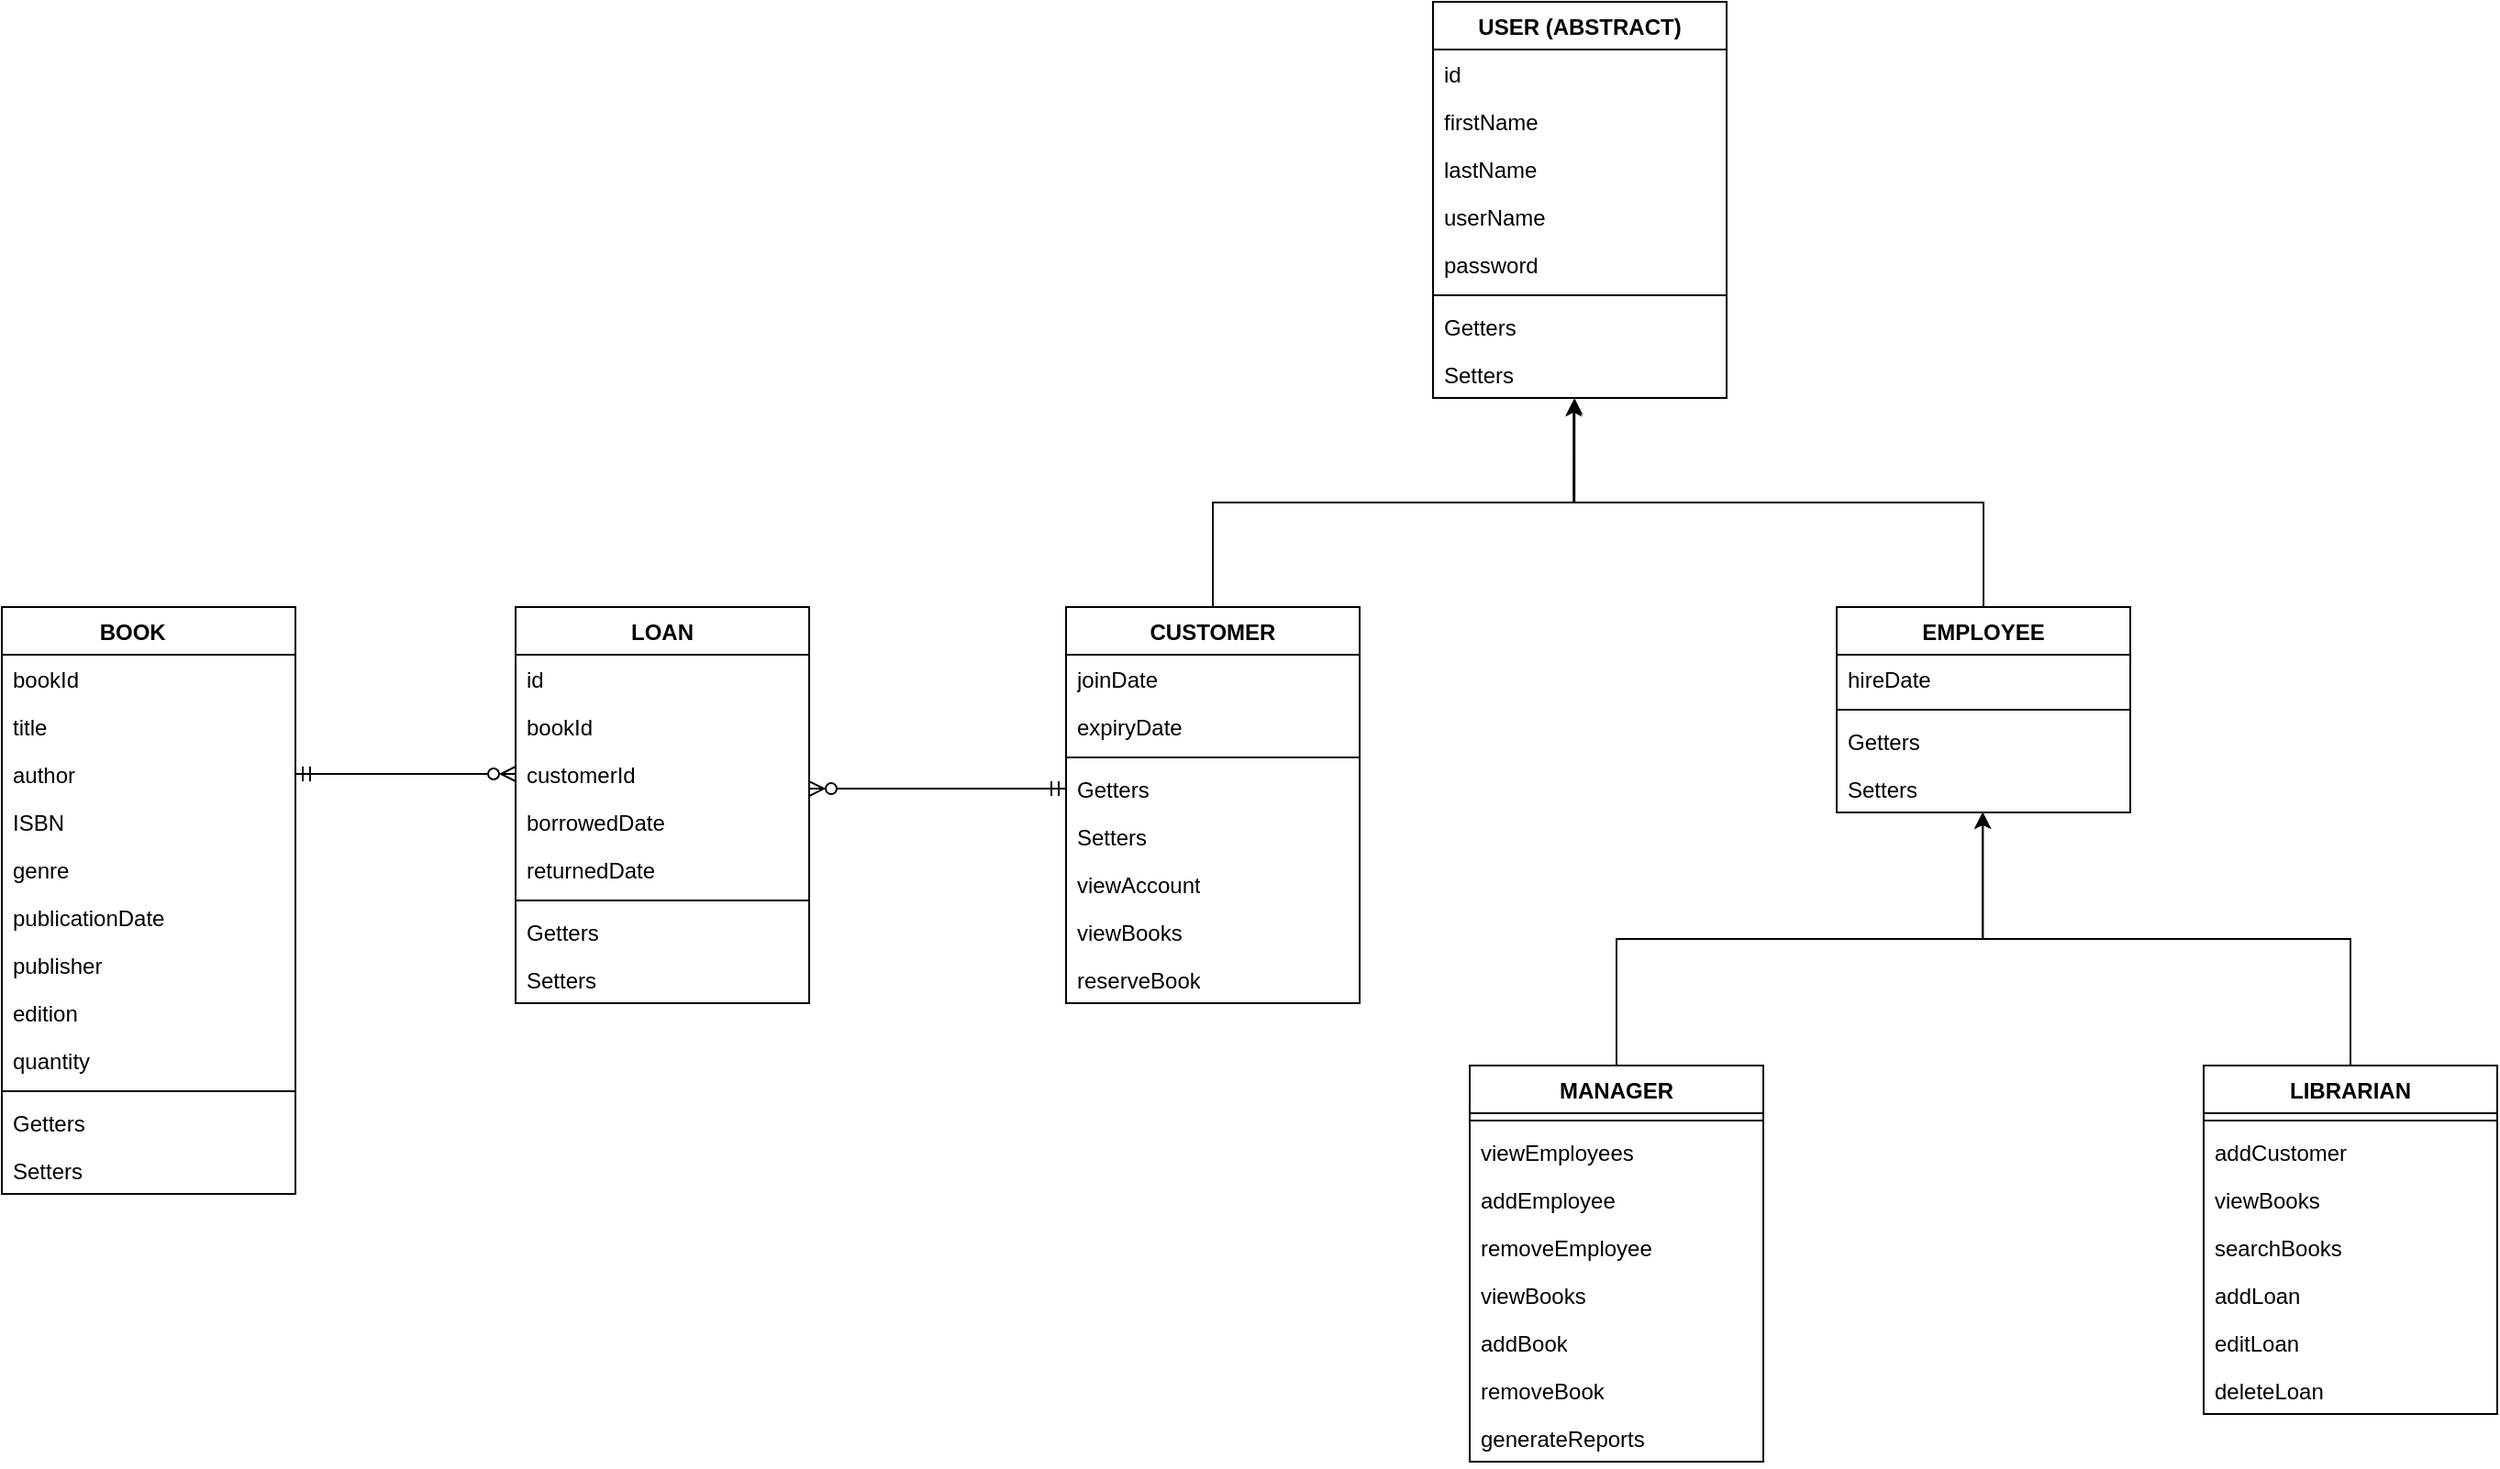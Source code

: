 <mxfile version="21.6.8" type="device">
  <diagram name="Page-1" id="CSYK2k617YcpmKGUO5YE">
    <mxGraphModel dx="2284" dy="1936" grid="1" gridSize="10" guides="1" tooltips="1" connect="1" arrows="1" fold="1" page="1" pageScale="1" pageWidth="850" pageHeight="1100" math="0" shadow="0">
      <root>
        <mxCell id="0" />
        <mxCell id="1" parent="0" />
        <mxCell id="xGy6aQmsAo6uBfK0OafM-1" value="BOOK&lt;span style=&quot;white-space: pre;&quot;&gt;&#x9;&lt;/span&gt;" style="swimlane;fontStyle=1;align=center;verticalAlign=top;childLayout=stackLayout;horizontal=1;startSize=26;horizontalStack=0;resizeParent=1;resizeParentMax=0;resizeLast=0;collapsible=1;marginBottom=0;whiteSpace=wrap;html=1;" parent="1" vertex="1">
          <mxGeometry x="-440" y="310" width="160" height="320" as="geometry">
            <mxRectangle x="-440" y="310" width="90" height="30" as="alternateBounds" />
          </mxGeometry>
        </mxCell>
        <mxCell id="xGy6aQmsAo6uBfK0OafM-2" value="bookId" style="text;strokeColor=none;fillColor=none;align=left;verticalAlign=top;spacingLeft=4;spacingRight=4;overflow=hidden;rotatable=0;points=[[0,0.5],[1,0.5]];portConstraint=eastwest;whiteSpace=wrap;html=1;" parent="xGy6aQmsAo6uBfK0OafM-1" vertex="1">
          <mxGeometry y="26" width="160" height="26" as="geometry" />
        </mxCell>
        <mxCell id="xGy6aQmsAo6uBfK0OafM-5" value="title" style="text;strokeColor=none;fillColor=none;align=left;verticalAlign=top;spacingLeft=4;spacingRight=4;overflow=hidden;rotatable=0;points=[[0,0.5],[1,0.5]];portConstraint=eastwest;whiteSpace=wrap;html=1;" parent="xGy6aQmsAo6uBfK0OafM-1" vertex="1">
          <mxGeometry y="52" width="160" height="26" as="geometry" />
        </mxCell>
        <mxCell id="xGy6aQmsAo6uBfK0OafM-6" value="author" style="text;strokeColor=none;fillColor=none;align=left;verticalAlign=top;spacingLeft=4;spacingRight=4;overflow=hidden;rotatable=0;points=[[0,0.5],[1,0.5]];portConstraint=eastwest;whiteSpace=wrap;html=1;" parent="xGy6aQmsAo6uBfK0OafM-1" vertex="1">
          <mxGeometry y="78" width="160" height="26" as="geometry" />
        </mxCell>
        <mxCell id="xGy6aQmsAo6uBfK0OafM-7" value="ISBN" style="text;strokeColor=none;fillColor=none;align=left;verticalAlign=top;spacingLeft=4;spacingRight=4;overflow=hidden;rotatable=0;points=[[0,0.5],[1,0.5]];portConstraint=eastwest;whiteSpace=wrap;html=1;" parent="xGy6aQmsAo6uBfK0OafM-1" vertex="1">
          <mxGeometry y="104" width="160" height="26" as="geometry" />
        </mxCell>
        <mxCell id="xGy6aQmsAo6uBfK0OafM-8" value="genre" style="text;strokeColor=none;fillColor=none;align=left;verticalAlign=top;spacingLeft=4;spacingRight=4;overflow=hidden;rotatable=0;points=[[0,0.5],[1,0.5]];portConstraint=eastwest;whiteSpace=wrap;html=1;" parent="xGy6aQmsAo6uBfK0OafM-1" vertex="1">
          <mxGeometry y="130" width="160" height="26" as="geometry" />
        </mxCell>
        <mxCell id="xGy6aQmsAo6uBfK0OafM-9" value="publicationDate" style="text;strokeColor=none;fillColor=none;align=left;verticalAlign=top;spacingLeft=4;spacingRight=4;overflow=hidden;rotatable=0;points=[[0,0.5],[1,0.5]];portConstraint=eastwest;whiteSpace=wrap;html=1;" parent="xGy6aQmsAo6uBfK0OafM-1" vertex="1">
          <mxGeometry y="156" width="160" height="26" as="geometry" />
        </mxCell>
        <mxCell id="xGy6aQmsAo6uBfK0OafM-10" value="publisher" style="text;strokeColor=none;fillColor=none;align=left;verticalAlign=top;spacingLeft=4;spacingRight=4;overflow=hidden;rotatable=0;points=[[0,0.5],[1,0.5]];portConstraint=eastwest;whiteSpace=wrap;html=1;" parent="xGy6aQmsAo6uBfK0OafM-1" vertex="1">
          <mxGeometry y="182" width="160" height="26" as="geometry" />
        </mxCell>
        <mxCell id="xGy6aQmsAo6uBfK0OafM-11" value="edition" style="text;strokeColor=none;fillColor=none;align=left;verticalAlign=top;spacingLeft=4;spacingRight=4;overflow=hidden;rotatable=0;points=[[0,0.5],[1,0.5]];portConstraint=eastwest;whiteSpace=wrap;html=1;" parent="xGy6aQmsAo6uBfK0OafM-1" vertex="1">
          <mxGeometry y="208" width="160" height="26" as="geometry" />
        </mxCell>
        <mxCell id="xGy6aQmsAo6uBfK0OafM-12" value="quantity" style="text;strokeColor=none;fillColor=none;align=left;verticalAlign=top;spacingLeft=4;spacingRight=4;overflow=hidden;rotatable=0;points=[[0,0.5],[1,0.5]];portConstraint=eastwest;whiteSpace=wrap;html=1;" parent="xGy6aQmsAo6uBfK0OafM-1" vertex="1">
          <mxGeometry y="234" width="160" height="26" as="geometry" />
        </mxCell>
        <mxCell id="xGy6aQmsAo6uBfK0OafM-3" value="" style="line;strokeWidth=1;fillColor=none;align=left;verticalAlign=middle;spacingTop=-1;spacingLeft=3;spacingRight=3;rotatable=0;labelPosition=right;points=[];portConstraint=eastwest;strokeColor=inherit;" parent="xGy6aQmsAo6uBfK0OafM-1" vertex="1">
          <mxGeometry y="260" width="160" height="8" as="geometry" />
        </mxCell>
        <mxCell id="xGy6aQmsAo6uBfK0OafM-4" value="Getters" style="text;strokeColor=none;fillColor=none;align=left;verticalAlign=top;spacingLeft=4;spacingRight=4;overflow=hidden;rotatable=0;points=[[0,0.5],[1,0.5]];portConstraint=eastwest;whiteSpace=wrap;html=1;" parent="xGy6aQmsAo6uBfK0OafM-1" vertex="1">
          <mxGeometry y="268" width="160" height="26" as="geometry" />
        </mxCell>
        <mxCell id="xGy6aQmsAo6uBfK0OafM-13" value="Setters" style="text;strokeColor=none;fillColor=none;align=left;verticalAlign=top;spacingLeft=4;spacingRight=4;overflow=hidden;rotatable=0;points=[[0,0.5],[1,0.5]];portConstraint=eastwest;whiteSpace=wrap;html=1;" parent="xGy6aQmsAo6uBfK0OafM-1" vertex="1">
          <mxGeometry y="294" width="160" height="26" as="geometry" />
        </mxCell>
        <mxCell id="xGy6aQmsAo6uBfK0OafM-14" value="USER (ABSTRACT)" style="swimlane;fontStyle=1;align=center;verticalAlign=top;childLayout=stackLayout;horizontal=1;startSize=26;horizontalStack=0;resizeParent=1;resizeParentMax=0;resizeLast=0;collapsible=1;marginBottom=0;whiteSpace=wrap;html=1;" parent="1" vertex="1">
          <mxGeometry x="340" y="-20" width="160" height="216" as="geometry">
            <mxRectangle x="340" width="170" height="30" as="alternateBounds" />
          </mxGeometry>
        </mxCell>
        <mxCell id="xGy6aQmsAo6uBfK0OafM-15" value="id" style="text;strokeColor=none;fillColor=none;align=left;verticalAlign=top;spacingLeft=4;spacingRight=4;overflow=hidden;rotatable=0;points=[[0,0.5],[1,0.5]];portConstraint=eastwest;whiteSpace=wrap;html=1;" parent="xGy6aQmsAo6uBfK0OafM-14" vertex="1">
          <mxGeometry y="26" width="160" height="26" as="geometry" />
        </mxCell>
        <mxCell id="xGy6aQmsAo6uBfK0OafM-18" value="firstName" style="text;strokeColor=none;fillColor=none;align=left;verticalAlign=top;spacingLeft=4;spacingRight=4;overflow=hidden;rotatable=0;points=[[0,0.5],[1,0.5]];portConstraint=eastwest;whiteSpace=wrap;html=1;" parent="xGy6aQmsAo6uBfK0OafM-14" vertex="1">
          <mxGeometry y="52" width="160" height="26" as="geometry" />
        </mxCell>
        <mxCell id="xGy6aQmsAo6uBfK0OafM-19" value="lastName" style="text;strokeColor=none;fillColor=none;align=left;verticalAlign=top;spacingLeft=4;spacingRight=4;overflow=hidden;rotatable=0;points=[[0,0.5],[1,0.5]];portConstraint=eastwest;whiteSpace=wrap;html=1;" parent="xGy6aQmsAo6uBfK0OafM-14" vertex="1">
          <mxGeometry y="78" width="160" height="26" as="geometry" />
        </mxCell>
        <mxCell id="xGy6aQmsAo6uBfK0OafM-22" value="userName" style="text;strokeColor=none;fillColor=none;align=left;verticalAlign=top;spacingLeft=4;spacingRight=4;overflow=hidden;rotatable=0;points=[[0,0.5],[1,0.5]];portConstraint=eastwest;whiteSpace=wrap;html=1;" parent="xGy6aQmsAo6uBfK0OafM-14" vertex="1">
          <mxGeometry y="104" width="160" height="26" as="geometry" />
        </mxCell>
        <mxCell id="xGy6aQmsAo6uBfK0OafM-23" value="password" style="text;strokeColor=none;fillColor=none;align=left;verticalAlign=top;spacingLeft=4;spacingRight=4;overflow=hidden;rotatable=0;points=[[0,0.5],[1,0.5]];portConstraint=eastwest;whiteSpace=wrap;html=1;" parent="xGy6aQmsAo6uBfK0OafM-14" vertex="1">
          <mxGeometry y="130" width="160" height="26" as="geometry" />
        </mxCell>
        <mxCell id="xGy6aQmsAo6uBfK0OafM-16" value="" style="line;strokeWidth=1;fillColor=none;align=left;verticalAlign=middle;spacingTop=-1;spacingLeft=3;spacingRight=3;rotatable=0;labelPosition=right;points=[];portConstraint=eastwest;strokeColor=inherit;" parent="xGy6aQmsAo6uBfK0OafM-14" vertex="1">
          <mxGeometry y="156" width="160" height="8" as="geometry" />
        </mxCell>
        <mxCell id="xGy6aQmsAo6uBfK0OafM-17" value="Getters" style="text;strokeColor=none;fillColor=none;align=left;verticalAlign=top;spacingLeft=4;spacingRight=4;overflow=hidden;rotatable=0;points=[[0,0.5],[1,0.5]];portConstraint=eastwest;whiteSpace=wrap;html=1;" parent="xGy6aQmsAo6uBfK0OafM-14" vertex="1">
          <mxGeometry y="164" width="160" height="26" as="geometry" />
        </mxCell>
        <mxCell id="xGy6aQmsAo6uBfK0OafM-24" value="Setters" style="text;strokeColor=none;fillColor=none;align=left;verticalAlign=top;spacingLeft=4;spacingRight=4;overflow=hidden;rotatable=0;points=[[0,0.5],[1,0.5]];portConstraint=eastwest;whiteSpace=wrap;html=1;" parent="xGy6aQmsAo6uBfK0OafM-14" vertex="1">
          <mxGeometry y="190" width="160" height="26" as="geometry" />
        </mxCell>
        <mxCell id="xGy6aQmsAo6uBfK0OafM-25" value="LOAN" style="swimlane;fontStyle=1;align=center;verticalAlign=top;childLayout=stackLayout;horizontal=1;startSize=26;horizontalStack=0;resizeParent=1;resizeParentMax=0;resizeLast=0;collapsible=1;marginBottom=0;whiteSpace=wrap;html=1;" parent="1" vertex="1">
          <mxGeometry x="-160" y="310" width="160" height="216" as="geometry">
            <mxRectangle x="-160" y="310" width="70" height="30" as="alternateBounds" />
          </mxGeometry>
        </mxCell>
        <mxCell id="xGy6aQmsAo6uBfK0OafM-26" value="id" style="text;strokeColor=none;fillColor=none;align=left;verticalAlign=top;spacingLeft=4;spacingRight=4;overflow=hidden;rotatable=0;points=[[0,0.5],[1,0.5]];portConstraint=eastwest;whiteSpace=wrap;html=1;" parent="xGy6aQmsAo6uBfK0OafM-25" vertex="1">
          <mxGeometry y="26" width="160" height="26" as="geometry" />
        </mxCell>
        <mxCell id="xGy6aQmsAo6uBfK0OafM-29" value="bookId" style="text;strokeColor=none;fillColor=none;align=left;verticalAlign=top;spacingLeft=4;spacingRight=4;overflow=hidden;rotatable=0;points=[[0,0.5],[1,0.5]];portConstraint=eastwest;whiteSpace=wrap;html=1;" parent="xGy6aQmsAo6uBfK0OafM-25" vertex="1">
          <mxGeometry y="52" width="160" height="26" as="geometry" />
        </mxCell>
        <mxCell id="xGy6aQmsAo6uBfK0OafM-30" value="customerId" style="text;strokeColor=none;fillColor=none;align=left;verticalAlign=top;spacingLeft=4;spacingRight=4;overflow=hidden;rotatable=0;points=[[0,0.5],[1,0.5]];portConstraint=eastwest;whiteSpace=wrap;html=1;" parent="xGy6aQmsAo6uBfK0OafM-25" vertex="1">
          <mxGeometry y="78" width="160" height="26" as="geometry" />
        </mxCell>
        <mxCell id="xGy6aQmsAo6uBfK0OafM-31" value="borrowedDate" style="text;strokeColor=none;fillColor=none;align=left;verticalAlign=top;spacingLeft=4;spacingRight=4;overflow=hidden;rotatable=0;points=[[0,0.5],[1,0.5]];portConstraint=eastwest;whiteSpace=wrap;html=1;" parent="xGy6aQmsAo6uBfK0OafM-25" vertex="1">
          <mxGeometry y="104" width="160" height="26" as="geometry" />
        </mxCell>
        <mxCell id="xGy6aQmsAo6uBfK0OafM-32" value="returnedDate" style="text;strokeColor=none;fillColor=none;align=left;verticalAlign=top;spacingLeft=4;spacingRight=4;overflow=hidden;rotatable=0;points=[[0,0.5],[1,0.5]];portConstraint=eastwest;whiteSpace=wrap;html=1;" parent="xGy6aQmsAo6uBfK0OafM-25" vertex="1">
          <mxGeometry y="130" width="160" height="26" as="geometry" />
        </mxCell>
        <mxCell id="xGy6aQmsAo6uBfK0OafM-27" value="" style="line;strokeWidth=1;fillColor=none;align=left;verticalAlign=middle;spacingTop=-1;spacingLeft=3;spacingRight=3;rotatable=0;labelPosition=right;points=[];portConstraint=eastwest;strokeColor=inherit;" parent="xGy6aQmsAo6uBfK0OafM-25" vertex="1">
          <mxGeometry y="156" width="160" height="8" as="geometry" />
        </mxCell>
        <mxCell id="xGy6aQmsAo6uBfK0OafM-28" value="Getters" style="text;strokeColor=none;fillColor=none;align=left;verticalAlign=top;spacingLeft=4;spacingRight=4;overflow=hidden;rotatable=0;points=[[0,0.5],[1,0.5]];portConstraint=eastwest;whiteSpace=wrap;html=1;" parent="xGy6aQmsAo6uBfK0OafM-25" vertex="1">
          <mxGeometry y="164" width="160" height="26" as="geometry" />
        </mxCell>
        <mxCell id="xGy6aQmsAo6uBfK0OafM-33" value="Setters" style="text;strokeColor=none;fillColor=none;align=left;verticalAlign=top;spacingLeft=4;spacingRight=4;overflow=hidden;rotatable=0;points=[[0,0.5],[1,0.5]];portConstraint=eastwest;whiteSpace=wrap;html=1;" parent="xGy6aQmsAo6uBfK0OafM-25" vertex="1">
          <mxGeometry y="190" width="160" height="26" as="geometry" />
        </mxCell>
        <mxCell id="xGy6aQmsAo6uBfK0OafM-76" style="edgeStyle=orthogonalEdgeStyle;rounded=0;orthogonalLoop=1;jettySize=auto;html=1;exitX=0.5;exitY=0;exitDx=0;exitDy=0;entryX=0.479;entryY=1.038;entryDx=0;entryDy=0;entryPerimeter=0;" parent="1" source="xGy6aQmsAo6uBfK0OafM-34" target="xGy6aQmsAo6uBfK0OafM-24" edge="1">
          <mxGeometry relative="1" as="geometry" />
        </mxCell>
        <mxCell id="xGy6aQmsAo6uBfK0OafM-34" value="CUSTOMER" style="swimlane;fontStyle=1;align=center;verticalAlign=top;childLayout=stackLayout;horizontal=1;startSize=26;horizontalStack=0;resizeParent=1;resizeParentMax=0;resizeLast=0;collapsible=1;marginBottom=0;whiteSpace=wrap;html=1;" parent="1" vertex="1">
          <mxGeometry x="140" y="310" width="160" height="216" as="geometry">
            <mxRectangle x="140" y="310" width="110" height="30" as="alternateBounds" />
          </mxGeometry>
        </mxCell>
        <mxCell id="xGy6aQmsAo6uBfK0OafM-48" value="joinDate" style="text;strokeColor=none;fillColor=none;align=left;verticalAlign=top;spacingLeft=4;spacingRight=4;overflow=hidden;rotatable=0;points=[[0,0.5],[1,0.5]];portConstraint=eastwest;whiteSpace=wrap;html=1;" parent="xGy6aQmsAo6uBfK0OafM-34" vertex="1">
          <mxGeometry y="26" width="160" height="26" as="geometry" />
        </mxCell>
        <mxCell id="xGy6aQmsAo6uBfK0OafM-35" value="expiryDate" style="text;strokeColor=none;fillColor=none;align=left;verticalAlign=top;spacingLeft=4;spacingRight=4;overflow=hidden;rotatable=0;points=[[0,0.5],[1,0.5]];portConstraint=eastwest;whiteSpace=wrap;html=1;" parent="xGy6aQmsAo6uBfK0OafM-34" vertex="1">
          <mxGeometry y="52" width="160" height="26" as="geometry" />
        </mxCell>
        <mxCell id="xGy6aQmsAo6uBfK0OafM-36" value="" style="line;strokeWidth=1;fillColor=none;align=left;verticalAlign=middle;spacingTop=-1;spacingLeft=3;spacingRight=3;rotatable=0;labelPosition=right;points=[];portConstraint=eastwest;strokeColor=inherit;" parent="xGy6aQmsAo6uBfK0OafM-34" vertex="1">
          <mxGeometry y="78" width="160" height="8" as="geometry" />
        </mxCell>
        <mxCell id="xGy6aQmsAo6uBfK0OafM-50" value="Getters" style="text;strokeColor=none;fillColor=none;align=left;verticalAlign=top;spacingLeft=4;spacingRight=4;overflow=hidden;rotatable=0;points=[[0,0.5],[1,0.5]];portConstraint=eastwest;whiteSpace=wrap;html=1;" parent="xGy6aQmsAo6uBfK0OafM-34" vertex="1">
          <mxGeometry y="86" width="160" height="26" as="geometry" />
        </mxCell>
        <mxCell id="xGy6aQmsAo6uBfK0OafM-37" value="Setters" style="text;strokeColor=none;fillColor=none;align=left;verticalAlign=top;spacingLeft=4;spacingRight=4;overflow=hidden;rotatable=0;points=[[0,0.5],[1,0.5]];portConstraint=eastwest;whiteSpace=wrap;html=1;" parent="xGy6aQmsAo6uBfK0OafM-34" vertex="1">
          <mxGeometry y="112" width="160" height="26" as="geometry" />
        </mxCell>
        <mxCell id="xGy6aQmsAo6uBfK0OafM-80" value="viewAccount" style="text;strokeColor=none;fillColor=none;align=left;verticalAlign=top;spacingLeft=4;spacingRight=4;overflow=hidden;rotatable=0;points=[[0,0.5],[1,0.5]];portConstraint=eastwest;whiteSpace=wrap;html=1;" parent="xGy6aQmsAo6uBfK0OafM-34" vertex="1">
          <mxGeometry y="138" width="160" height="26" as="geometry" />
        </mxCell>
        <mxCell id="xGy6aQmsAo6uBfK0OafM-81" value="viewBooks" style="text;strokeColor=none;fillColor=none;align=left;verticalAlign=top;spacingLeft=4;spacingRight=4;overflow=hidden;rotatable=0;points=[[0,0.5],[1,0.5]];portConstraint=eastwest;whiteSpace=wrap;html=1;" parent="xGy6aQmsAo6uBfK0OafM-34" vertex="1">
          <mxGeometry y="164" width="160" height="26" as="geometry" />
        </mxCell>
        <mxCell id="xGy6aQmsAo6uBfK0OafM-82" value="reserveBook" style="text;strokeColor=none;fillColor=none;align=left;verticalAlign=top;spacingLeft=4;spacingRight=4;overflow=hidden;rotatable=0;points=[[0,0.5],[1,0.5]];portConstraint=eastwest;whiteSpace=wrap;html=1;" parent="xGy6aQmsAo6uBfK0OafM-34" vertex="1">
          <mxGeometry y="190" width="160" height="26" as="geometry" />
        </mxCell>
        <mxCell id="xGy6aQmsAo6uBfK0OafM-77" style="edgeStyle=orthogonalEdgeStyle;rounded=0;orthogonalLoop=1;jettySize=auto;html=1;exitX=0.5;exitY=0;exitDx=0;exitDy=0;entryX=0.482;entryY=1.003;entryDx=0;entryDy=0;entryPerimeter=0;" parent="1" source="xGy6aQmsAo6uBfK0OafM-38" target="xGy6aQmsAo6uBfK0OafM-24" edge="1">
          <mxGeometry relative="1" as="geometry" />
        </mxCell>
        <mxCell id="xGy6aQmsAo6uBfK0OafM-38" value="EMPLOYEE" style="swimlane;fontStyle=1;align=center;verticalAlign=top;childLayout=stackLayout;horizontal=1;startSize=26;horizontalStack=0;resizeParent=1;resizeParentMax=0;resizeLast=0;collapsible=1;marginBottom=0;whiteSpace=wrap;html=1;" parent="1" vertex="1">
          <mxGeometry x="560" y="310" width="160" height="112" as="geometry">
            <mxRectangle x="560" y="310" width="110" height="30" as="alternateBounds" />
          </mxGeometry>
        </mxCell>
        <mxCell id="xGy6aQmsAo6uBfK0OafM-39" value="hireDate" style="text;strokeColor=none;fillColor=none;align=left;verticalAlign=top;spacingLeft=4;spacingRight=4;overflow=hidden;rotatable=0;points=[[0,0.5],[1,0.5]];portConstraint=eastwest;whiteSpace=wrap;html=1;" parent="xGy6aQmsAo6uBfK0OafM-38" vertex="1">
          <mxGeometry y="26" width="160" height="26" as="geometry" />
        </mxCell>
        <mxCell id="xGy6aQmsAo6uBfK0OafM-40" value="" style="line;strokeWidth=1;fillColor=none;align=left;verticalAlign=middle;spacingTop=-1;spacingLeft=3;spacingRight=3;rotatable=0;labelPosition=right;points=[];portConstraint=eastwest;strokeColor=inherit;" parent="xGy6aQmsAo6uBfK0OafM-38" vertex="1">
          <mxGeometry y="52" width="160" height="8" as="geometry" />
        </mxCell>
        <mxCell id="xGy6aQmsAo6uBfK0OafM-41" value="Getters" style="text;strokeColor=none;fillColor=none;align=left;verticalAlign=top;spacingLeft=4;spacingRight=4;overflow=hidden;rotatable=0;points=[[0,0.5],[1,0.5]];portConstraint=eastwest;whiteSpace=wrap;html=1;" parent="xGy6aQmsAo6uBfK0OafM-38" vertex="1">
          <mxGeometry y="60" width="160" height="26" as="geometry" />
        </mxCell>
        <mxCell id="xGy6aQmsAo6uBfK0OafM-53" value="Setters" style="text;strokeColor=none;fillColor=none;align=left;verticalAlign=top;spacingLeft=4;spacingRight=4;overflow=hidden;rotatable=0;points=[[0,0.5],[1,0.5]];portConstraint=eastwest;whiteSpace=wrap;html=1;" parent="xGy6aQmsAo6uBfK0OafM-38" vertex="1">
          <mxGeometry y="86" width="160" height="26" as="geometry" />
        </mxCell>
        <mxCell id="xGy6aQmsAo6uBfK0OafM-79" style="edgeStyle=orthogonalEdgeStyle;rounded=0;orthogonalLoop=1;jettySize=auto;html=1;exitX=0.5;exitY=0;exitDx=0;exitDy=0;entryX=0.497;entryY=0.993;entryDx=0;entryDy=0;entryPerimeter=0;" parent="1" source="xGy6aQmsAo6uBfK0OafM-54" target="xGy6aQmsAo6uBfK0OafM-53" edge="1">
          <mxGeometry relative="1" as="geometry" />
        </mxCell>
        <mxCell id="xGy6aQmsAo6uBfK0OafM-54" value="MANAGER" style="swimlane;fontStyle=1;align=center;verticalAlign=top;childLayout=stackLayout;horizontal=1;startSize=26;horizontalStack=0;resizeParent=1;resizeParentMax=0;resizeLast=0;collapsible=1;marginBottom=0;whiteSpace=wrap;html=1;" parent="1" vertex="1">
          <mxGeometry x="360" y="560" width="160" height="216" as="geometry">
            <mxRectangle x="360" y="550" width="160" height="30" as="alternateBounds" />
          </mxGeometry>
        </mxCell>
        <mxCell id="xGy6aQmsAo6uBfK0OafM-56" value="" style="line;strokeWidth=1;fillColor=none;align=left;verticalAlign=middle;spacingTop=-1;spacingLeft=3;spacingRight=3;rotatable=0;labelPosition=right;points=[];portConstraint=eastwest;strokeColor=inherit;" parent="xGy6aQmsAo6uBfK0OafM-54" vertex="1">
          <mxGeometry y="26" width="160" height="8" as="geometry" />
        </mxCell>
        <mxCell id="xGy6aQmsAo6uBfK0OafM-57" value="viewEmployees" style="text;strokeColor=none;fillColor=none;align=left;verticalAlign=top;spacingLeft=4;spacingRight=4;overflow=hidden;rotatable=0;points=[[0,0.5],[1,0.5]];portConstraint=eastwest;whiteSpace=wrap;html=1;" parent="xGy6aQmsAo6uBfK0OafM-54" vertex="1">
          <mxGeometry y="34" width="160" height="26" as="geometry" />
        </mxCell>
        <mxCell id="xGy6aQmsAo6uBfK0OafM-58" value="addEmployee" style="text;strokeColor=none;fillColor=none;align=left;verticalAlign=top;spacingLeft=4;spacingRight=4;overflow=hidden;rotatable=0;points=[[0,0.5],[1,0.5]];portConstraint=eastwest;whiteSpace=wrap;html=1;" parent="xGy6aQmsAo6uBfK0OafM-54" vertex="1">
          <mxGeometry y="60" width="160" height="26" as="geometry" />
        </mxCell>
        <mxCell id="xGy6aQmsAo6uBfK0OafM-59" value="removeEmployee" style="text;strokeColor=none;fillColor=none;align=left;verticalAlign=top;spacingLeft=4;spacingRight=4;overflow=hidden;rotatable=0;points=[[0,0.5],[1,0.5]];portConstraint=eastwest;whiteSpace=wrap;html=1;" parent="xGy6aQmsAo6uBfK0OafM-54" vertex="1">
          <mxGeometry y="86" width="160" height="26" as="geometry" />
        </mxCell>
        <mxCell id="xGy6aQmsAo6uBfK0OafM-60" value="viewBooks" style="text;strokeColor=none;fillColor=none;align=left;verticalAlign=top;spacingLeft=4;spacingRight=4;overflow=hidden;rotatable=0;points=[[0,0.5],[1,0.5]];portConstraint=eastwest;whiteSpace=wrap;html=1;" parent="xGy6aQmsAo6uBfK0OafM-54" vertex="1">
          <mxGeometry y="112" width="160" height="26" as="geometry" />
        </mxCell>
        <mxCell id="xGy6aQmsAo6uBfK0OafM-61" value="addBook" style="text;strokeColor=none;fillColor=none;align=left;verticalAlign=top;spacingLeft=4;spacingRight=4;overflow=hidden;rotatable=0;points=[[0,0.5],[1,0.5]];portConstraint=eastwest;whiteSpace=wrap;html=1;" parent="xGy6aQmsAo6uBfK0OafM-54" vertex="1">
          <mxGeometry y="138" width="160" height="26" as="geometry" />
        </mxCell>
        <mxCell id="xGy6aQmsAo6uBfK0OafM-62" value="removeBook" style="text;strokeColor=none;fillColor=none;align=left;verticalAlign=top;spacingLeft=4;spacingRight=4;overflow=hidden;rotatable=0;points=[[0,0.5],[1,0.5]];portConstraint=eastwest;whiteSpace=wrap;html=1;" parent="xGy6aQmsAo6uBfK0OafM-54" vertex="1">
          <mxGeometry y="164" width="160" height="26" as="geometry" />
        </mxCell>
        <mxCell id="xGy6aQmsAo6uBfK0OafM-63" value="generateReports" style="text;strokeColor=none;fillColor=none;align=left;verticalAlign=top;spacingLeft=4;spacingRight=4;overflow=hidden;rotatable=0;points=[[0,0.5],[1,0.5]];portConstraint=eastwest;whiteSpace=wrap;html=1;" parent="xGy6aQmsAo6uBfK0OafM-54" vertex="1">
          <mxGeometry y="190" width="160" height="26" as="geometry" />
        </mxCell>
        <mxCell id="xGy6aQmsAo6uBfK0OafM-78" style="edgeStyle=orthogonalEdgeStyle;rounded=0;orthogonalLoop=1;jettySize=auto;html=1;exitX=0.5;exitY=0;exitDx=0;exitDy=0;entryX=0.498;entryY=0.996;entryDx=0;entryDy=0;entryPerimeter=0;" parent="1" source="xGy6aQmsAo6uBfK0OafM-64" target="xGy6aQmsAo6uBfK0OafM-53" edge="1">
          <mxGeometry relative="1" as="geometry" />
        </mxCell>
        <mxCell id="xGy6aQmsAo6uBfK0OafM-64" value="LIBRARIAN" style="swimlane;fontStyle=1;align=center;verticalAlign=top;childLayout=stackLayout;horizontal=1;startSize=26;horizontalStack=0;resizeParent=1;resizeParentMax=0;resizeLast=0;collapsible=1;marginBottom=0;whiteSpace=wrap;html=1;" parent="1" vertex="1">
          <mxGeometry x="760" y="560" width="160" height="190" as="geometry">
            <mxRectangle x="760" y="550" width="110" height="30" as="alternateBounds" />
          </mxGeometry>
        </mxCell>
        <mxCell id="xGy6aQmsAo6uBfK0OafM-66" value="" style="line;strokeWidth=1;fillColor=none;align=left;verticalAlign=middle;spacingTop=-1;spacingLeft=3;spacingRight=3;rotatable=0;labelPosition=right;points=[];portConstraint=eastwest;strokeColor=inherit;" parent="xGy6aQmsAo6uBfK0OafM-64" vertex="1">
          <mxGeometry y="26" width="160" height="8" as="geometry" />
        </mxCell>
        <mxCell id="xGy6aQmsAo6uBfK0OafM-67" value="addCustomer" style="text;strokeColor=none;fillColor=none;align=left;verticalAlign=top;spacingLeft=4;spacingRight=4;overflow=hidden;rotatable=0;points=[[0,0.5],[1,0.5]];portConstraint=eastwest;whiteSpace=wrap;html=1;" parent="xGy6aQmsAo6uBfK0OafM-64" vertex="1">
          <mxGeometry y="34" width="160" height="26" as="geometry" />
        </mxCell>
        <mxCell id="xGy6aQmsAo6uBfK0OafM-69" value="viewBooks" style="text;strokeColor=none;fillColor=none;align=left;verticalAlign=top;spacingLeft=4;spacingRight=4;overflow=hidden;rotatable=0;points=[[0,0.5],[1,0.5]];portConstraint=eastwest;whiteSpace=wrap;html=1;" parent="xGy6aQmsAo6uBfK0OafM-64" vertex="1">
          <mxGeometry y="60" width="160" height="26" as="geometry" />
        </mxCell>
        <mxCell id="xGy6aQmsAo6uBfK0OafM-70" value="searchBooks" style="text;strokeColor=none;fillColor=none;align=left;verticalAlign=top;spacingLeft=4;spacingRight=4;overflow=hidden;rotatable=0;points=[[0,0.5],[1,0.5]];portConstraint=eastwest;whiteSpace=wrap;html=1;" parent="xGy6aQmsAo6uBfK0OafM-64" vertex="1">
          <mxGeometry y="86" width="160" height="26" as="geometry" />
        </mxCell>
        <mxCell id="xGy6aQmsAo6uBfK0OafM-71" value="addLoan" style="text;strokeColor=none;fillColor=none;align=left;verticalAlign=top;spacingLeft=4;spacingRight=4;overflow=hidden;rotatable=0;points=[[0,0.5],[1,0.5]];portConstraint=eastwest;whiteSpace=wrap;html=1;" parent="xGy6aQmsAo6uBfK0OafM-64" vertex="1">
          <mxGeometry y="112" width="160" height="26" as="geometry" />
        </mxCell>
        <mxCell id="xGy6aQmsAo6uBfK0OafM-72" value="editLoan" style="text;strokeColor=none;fillColor=none;align=left;verticalAlign=top;spacingLeft=4;spacingRight=4;overflow=hidden;rotatable=0;points=[[0,0.5],[1,0.5]];portConstraint=eastwest;whiteSpace=wrap;html=1;" parent="xGy6aQmsAo6uBfK0OafM-64" vertex="1">
          <mxGeometry y="138" width="160" height="26" as="geometry" />
        </mxCell>
        <mxCell id="LCzyHOXCYVLPwxjCEogy-1" value="deleteLoan" style="text;strokeColor=none;fillColor=none;align=left;verticalAlign=top;spacingLeft=4;spacingRight=4;overflow=hidden;rotatable=0;points=[[0,0.5],[1,0.5]];portConstraint=eastwest;whiteSpace=wrap;html=1;" parent="xGy6aQmsAo6uBfK0OafM-64" vertex="1">
          <mxGeometry y="164" width="160" height="26" as="geometry" />
        </mxCell>
        <mxCell id="xGy6aQmsAo6uBfK0OafM-83" style="edgeStyle=orthogonalEdgeStyle;rounded=0;orthogonalLoop=1;jettySize=auto;html=1;exitX=0;exitY=0.5;exitDx=0;exitDy=0;entryX=1;entryY=0.81;entryDx=0;entryDy=0;entryPerimeter=0;endArrow=ERzeroToMany;endFill=0;startArrow=ERmandOne;startFill=0;" parent="1" source="xGy6aQmsAo6uBfK0OafM-50" target="xGy6aQmsAo6uBfK0OafM-30" edge="1">
          <mxGeometry relative="1" as="geometry" />
        </mxCell>
        <mxCell id="xGy6aQmsAo6uBfK0OafM-85" style="edgeStyle=orthogonalEdgeStyle;rounded=0;orthogonalLoop=1;jettySize=auto;html=1;exitX=0;exitY=0.5;exitDx=0;exitDy=0;entryX=1;entryY=0.5;entryDx=0;entryDy=0;endArrow=ERmandOne;endFill=0;startArrow=ERzeroToMany;startFill=0;" parent="1" source="xGy6aQmsAo6uBfK0OafM-30" target="xGy6aQmsAo6uBfK0OafM-6" edge="1">
          <mxGeometry relative="1" as="geometry" />
        </mxCell>
      </root>
    </mxGraphModel>
  </diagram>
</mxfile>
